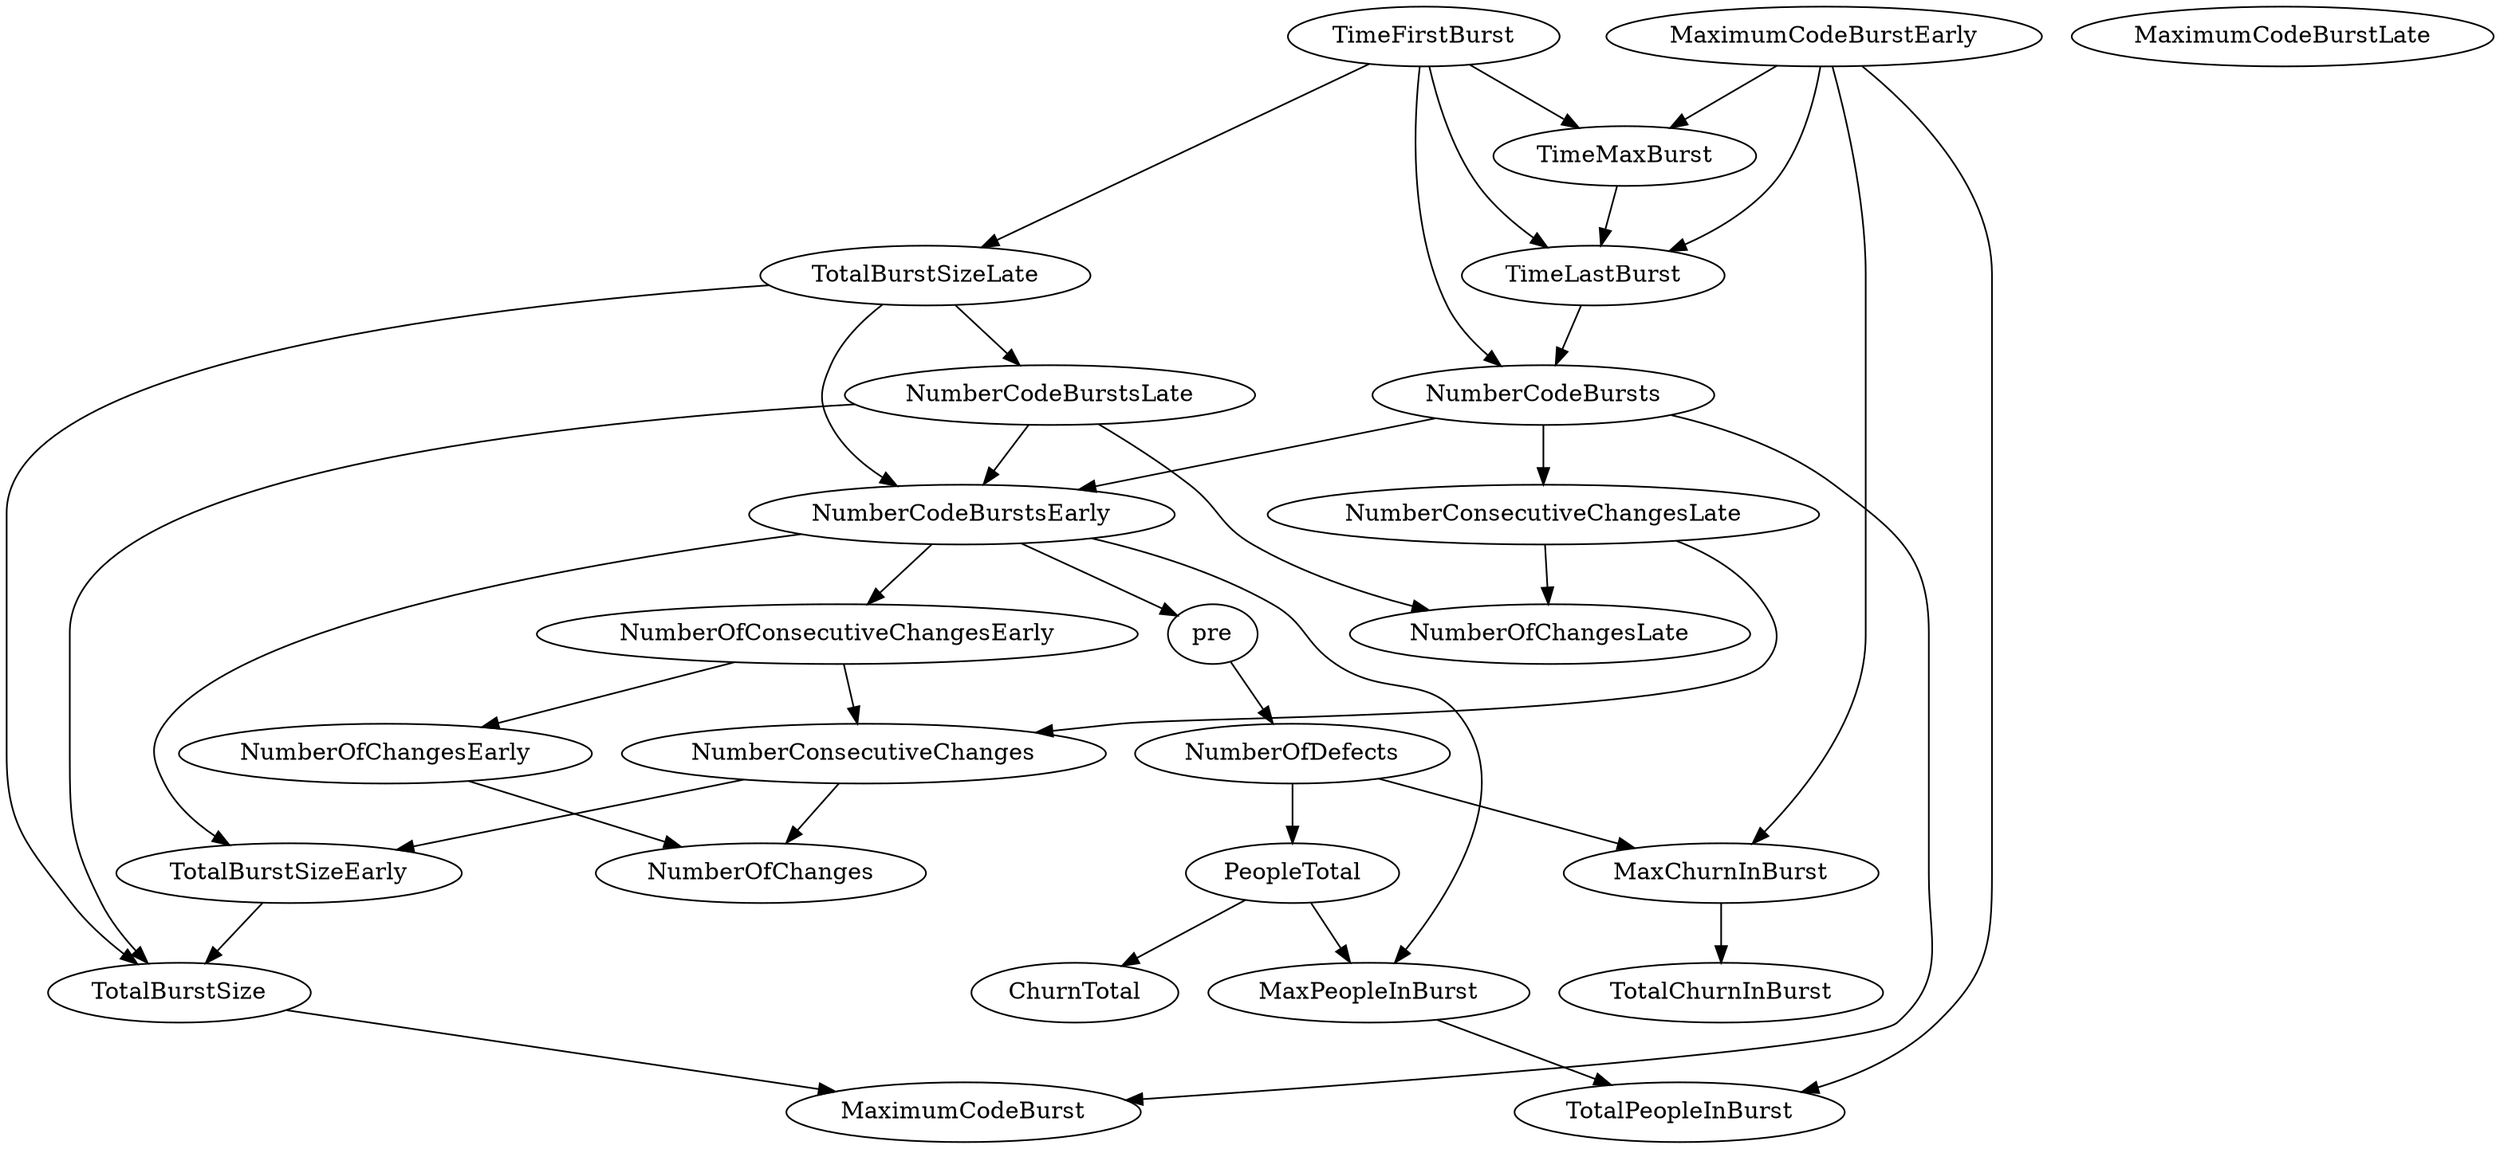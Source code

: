 digraph {
   TotalPeopleInBurst;
   MaximumCodeBurstLate;
   NumberOfChanges;
   MaxPeopleInBurst;
   TotalBurstSizeLate;
   NumberCodeBurstsLate;
   NumberOfChangesLate;
   NumberOfChangesEarly;
   MaxChurnInBurst;
   MaximumCodeBurstEarly;
   NumberCodeBurstsEarly;
   TimeFirstBurst;
   TotalChurnInBurst;
   ChurnTotal;
   MaximumCodeBurst;
   NumberOfConsecutiveChangesEarly;
   NumberConsecutiveChangesLate;
   TotalBurstSizeEarly;
   TotalBurstSize;
   TimeMaxBurst;
   NumberConsecutiveChanges;
   TimeLastBurst;
   NumberCodeBursts;
   PeopleTotal;
   pre;
   NumberOfDefects;
   MaxPeopleInBurst -> TotalPeopleInBurst;
   TotalBurstSizeLate -> NumberCodeBurstsLate;
   TotalBurstSizeLate -> NumberCodeBurstsEarly;
   TotalBurstSizeLate -> TotalBurstSize;
   NumberCodeBurstsLate -> NumberOfChangesLate;
   NumberCodeBurstsLate -> NumberCodeBurstsEarly;
   NumberCodeBurstsLate -> TotalBurstSize;
   NumberOfChangesEarly -> NumberOfChanges;
   MaxChurnInBurst -> TotalChurnInBurst;
   MaximumCodeBurstEarly -> TotalPeopleInBurst;
   MaximumCodeBurstEarly -> MaxChurnInBurst;
   MaximumCodeBurstEarly -> TimeMaxBurst;
   MaximumCodeBurstEarly -> TimeLastBurst;
   NumberCodeBurstsEarly -> MaxPeopleInBurst;
   NumberCodeBurstsEarly -> NumberOfConsecutiveChangesEarly;
   NumberCodeBurstsEarly -> TotalBurstSizeEarly;
   NumberCodeBurstsEarly -> pre;
   TimeFirstBurst -> TotalBurstSizeLate;
   TimeFirstBurst -> TimeMaxBurst;
   TimeFirstBurst -> TimeLastBurst;
   TimeFirstBurst -> NumberCodeBursts;
   NumberOfConsecutiveChangesEarly -> NumberOfChangesEarly;
   NumberOfConsecutiveChangesEarly -> NumberConsecutiveChanges;
   NumberConsecutiveChangesLate -> NumberOfChangesLate;
   NumberConsecutiveChangesLate -> NumberConsecutiveChanges;
   TotalBurstSizeEarly -> TotalBurstSize;
   TotalBurstSize -> MaximumCodeBurst;
   TimeMaxBurst -> TimeLastBurst;
   NumberConsecutiveChanges -> NumberOfChanges;
   NumberConsecutiveChanges -> TotalBurstSizeEarly;
   TimeLastBurst -> NumberCodeBursts;
   NumberCodeBursts -> NumberCodeBurstsEarly;
   NumberCodeBursts -> MaximumCodeBurst;
   NumberCodeBursts -> NumberConsecutiveChangesLate;
   PeopleTotal -> MaxPeopleInBurst;
   PeopleTotal -> ChurnTotal;
   pre -> NumberOfDefects;
   NumberOfDefects -> MaxChurnInBurst;
   NumberOfDefects -> PeopleTotal;
}
